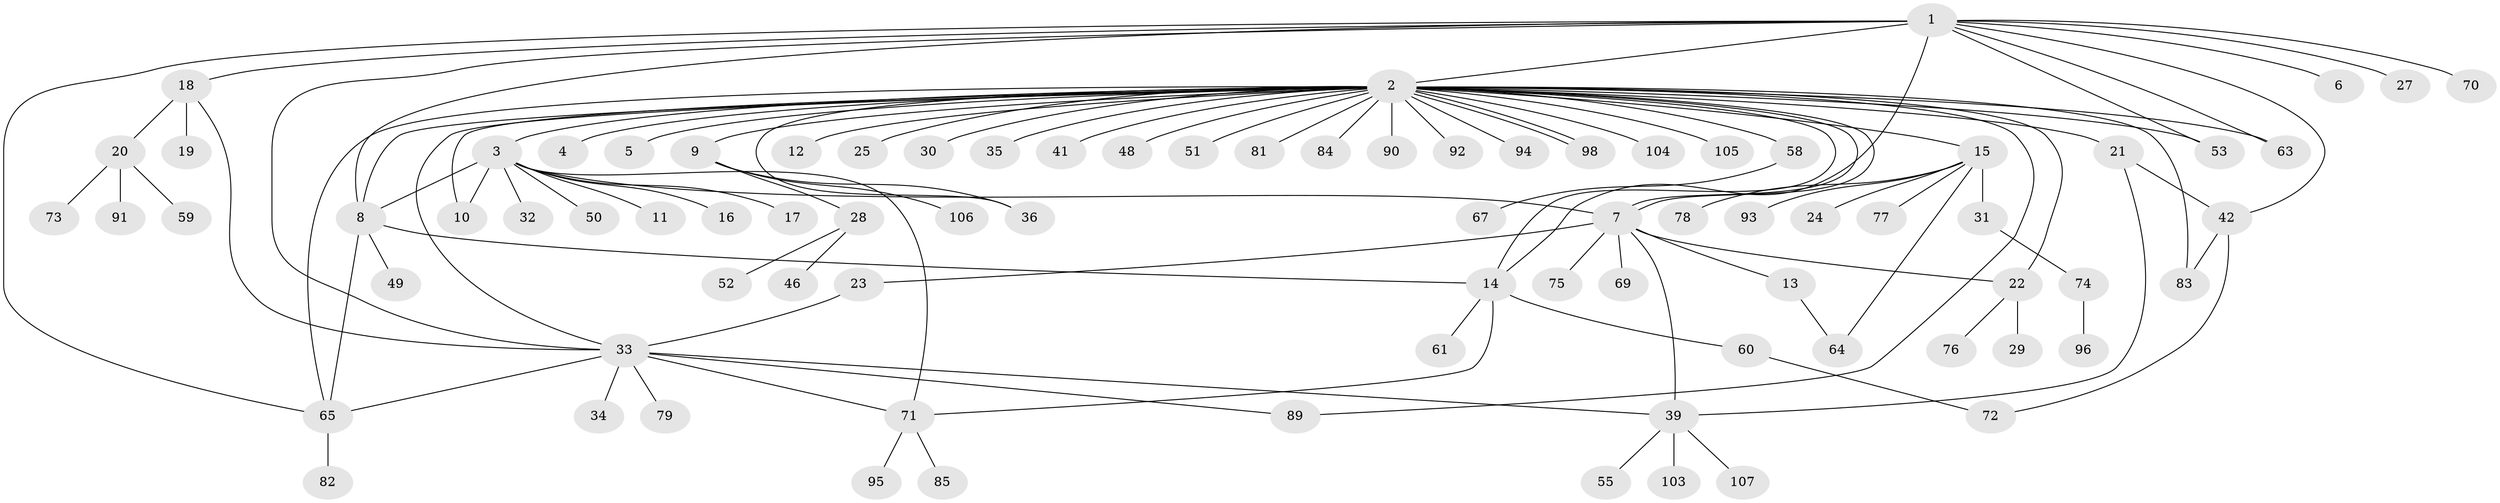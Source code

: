 // original degree distribution, {10: 0.018691588785046728, 39: 0.009345794392523364, 11: 0.009345794392523364, 1: 0.5327102803738317, 9: 0.009345794392523364, 8: 0.018691588785046728, 4: 0.04672897196261682, 3: 0.08411214953271028, 2: 0.21495327102803738, 5: 0.04672897196261682, 6: 0.009345794392523364}
// Generated by graph-tools (version 1.1) at 2025/41/03/06/25 10:41:51]
// undirected, 84 vertices, 110 edges
graph export_dot {
graph [start="1"]
  node [color=gray90,style=filled];
  1 [super="+26"];
  2 [super="+38"];
  3 [super="+101"];
  4;
  5;
  6;
  7 [super="+44"];
  8 [super="+47"];
  9;
  10 [super="+40"];
  11;
  12;
  13;
  14 [super="+37"];
  15 [super="+68"];
  16;
  17;
  18 [super="+45"];
  19;
  20 [super="+86"];
  21 [super="+62"];
  22;
  23 [super="+87"];
  24;
  25;
  27;
  28;
  29;
  30;
  31 [super="+57"];
  32;
  33 [super="+66"];
  34;
  35;
  36 [super="+43"];
  39 [super="+54"];
  41 [super="+102"];
  42 [super="+56"];
  46;
  48;
  49;
  50;
  51;
  52;
  53 [super="+80"];
  55;
  58;
  59;
  60;
  61;
  63;
  64;
  65 [super="+97"];
  67;
  69;
  70;
  71 [super="+88"];
  72 [super="+100"];
  73;
  74;
  75;
  76;
  77;
  78;
  79;
  81;
  82;
  83;
  84;
  85;
  89;
  90 [super="+99"];
  91;
  92;
  93;
  94;
  95;
  96;
  98;
  103;
  104;
  105;
  106;
  107;
  1 -- 2 [weight=2];
  1 -- 6;
  1 -- 18;
  1 -- 33;
  1 -- 42;
  1 -- 63;
  1 -- 70;
  1 -- 8;
  1 -- 27;
  1 -- 65;
  1 -- 14;
  1 -- 53;
  2 -- 3;
  2 -- 4;
  2 -- 5;
  2 -- 7;
  2 -- 7;
  2 -- 8;
  2 -- 9;
  2 -- 10;
  2 -- 12;
  2 -- 14;
  2 -- 15;
  2 -- 21;
  2 -- 22;
  2 -- 25;
  2 -- 30;
  2 -- 35;
  2 -- 36;
  2 -- 41 [weight=2];
  2 -- 48;
  2 -- 51;
  2 -- 53;
  2 -- 58;
  2 -- 63;
  2 -- 65;
  2 -- 81;
  2 -- 83;
  2 -- 84;
  2 -- 89;
  2 -- 90;
  2 -- 92;
  2 -- 94;
  2 -- 98;
  2 -- 98;
  2 -- 105;
  2 -- 104;
  2 -- 33;
  3 -- 7;
  3 -- 8 [weight=2];
  3 -- 10;
  3 -- 11;
  3 -- 16;
  3 -- 17;
  3 -- 32;
  3 -- 50;
  3 -- 71;
  7 -- 13;
  7 -- 22;
  7 -- 23;
  7 -- 39;
  7 -- 75;
  7 -- 69;
  8 -- 14;
  8 -- 49;
  8 -- 65;
  9 -- 28;
  9 -- 36;
  9 -- 106;
  13 -- 64;
  14 -- 60;
  14 -- 61;
  14 -- 71;
  15 -- 24;
  15 -- 31;
  15 -- 64;
  15 -- 77;
  15 -- 78;
  15 -- 93;
  18 -- 19;
  18 -- 20 [weight=2];
  18 -- 33;
  20 -- 59;
  20 -- 73;
  20 -- 91;
  21 -- 42;
  21 -- 39;
  22 -- 29;
  22 -- 76;
  23 -- 33;
  28 -- 46;
  28 -- 52;
  31 -- 74;
  33 -- 34;
  33 -- 71;
  33 -- 79;
  33 -- 89;
  33 -- 65;
  33 -- 39;
  39 -- 103;
  39 -- 55;
  39 -- 107;
  42 -- 72;
  42 -- 83;
  58 -- 67;
  60 -- 72;
  65 -- 82;
  71 -- 85;
  71 -- 95;
  74 -- 96;
}
